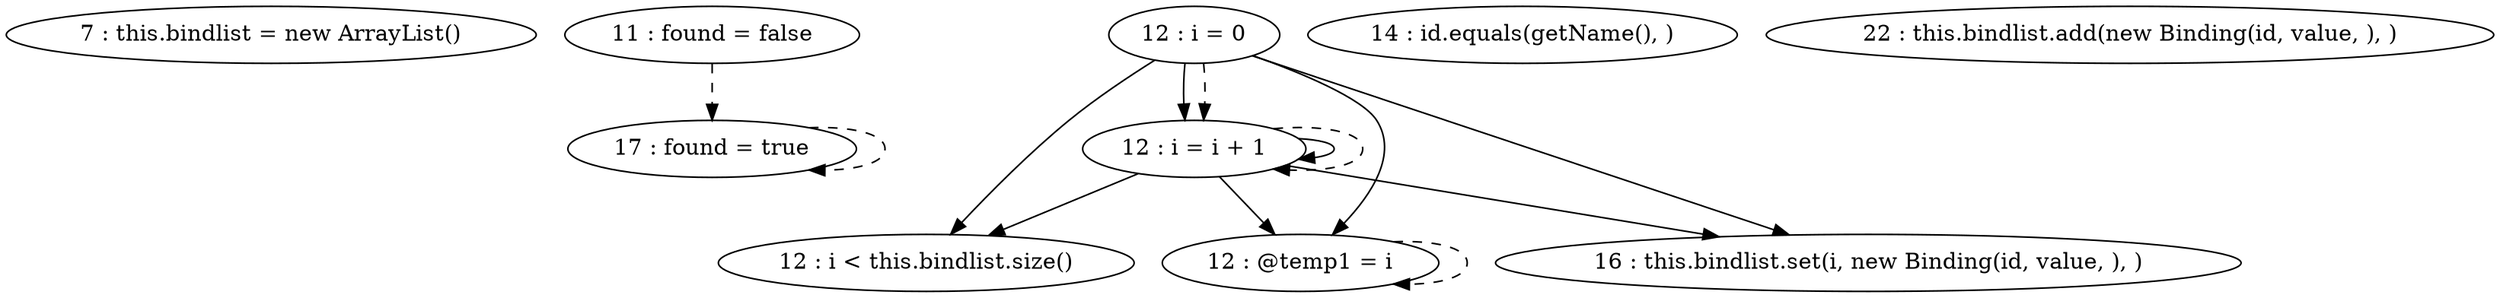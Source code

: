 digraph G {
"7 : this.bindlist = new ArrayList()"
"11 : found = false"
"11 : found = false" -> "17 : found = true" [style=dashed]
"12 : i = 0"
"12 : i = 0" -> "12 : i < this.bindlist.size()"
"12 : i = 0" -> "12 : i = i + 1"
"12 : i = 0" -> "12 : @temp1 = i"
"12 : i = 0" -> "16 : this.bindlist.set(i, new Binding(id, value, ), )"
"12 : i = 0" -> "12 : i = i + 1" [style=dashed]
"12 : i < this.bindlist.size()"
"14 : id.equals(getName(), )"
"16 : this.bindlist.set(i, new Binding(id, value, ), )"
"17 : found = true"
"17 : found = true" -> "17 : found = true" [style=dashed]
"12 : @temp1 = i"
"12 : @temp1 = i" -> "12 : @temp1 = i" [style=dashed]
"12 : i = i + 1"
"12 : i = i + 1" -> "12 : i < this.bindlist.size()"
"12 : i = i + 1" -> "12 : i = i + 1"
"12 : i = i + 1" -> "12 : @temp1 = i"
"12 : i = i + 1" -> "16 : this.bindlist.set(i, new Binding(id, value, ), )"
"12 : i = i + 1" -> "12 : i = i + 1" [style=dashed]
"22 : this.bindlist.add(new Binding(id, value, ), )"
}